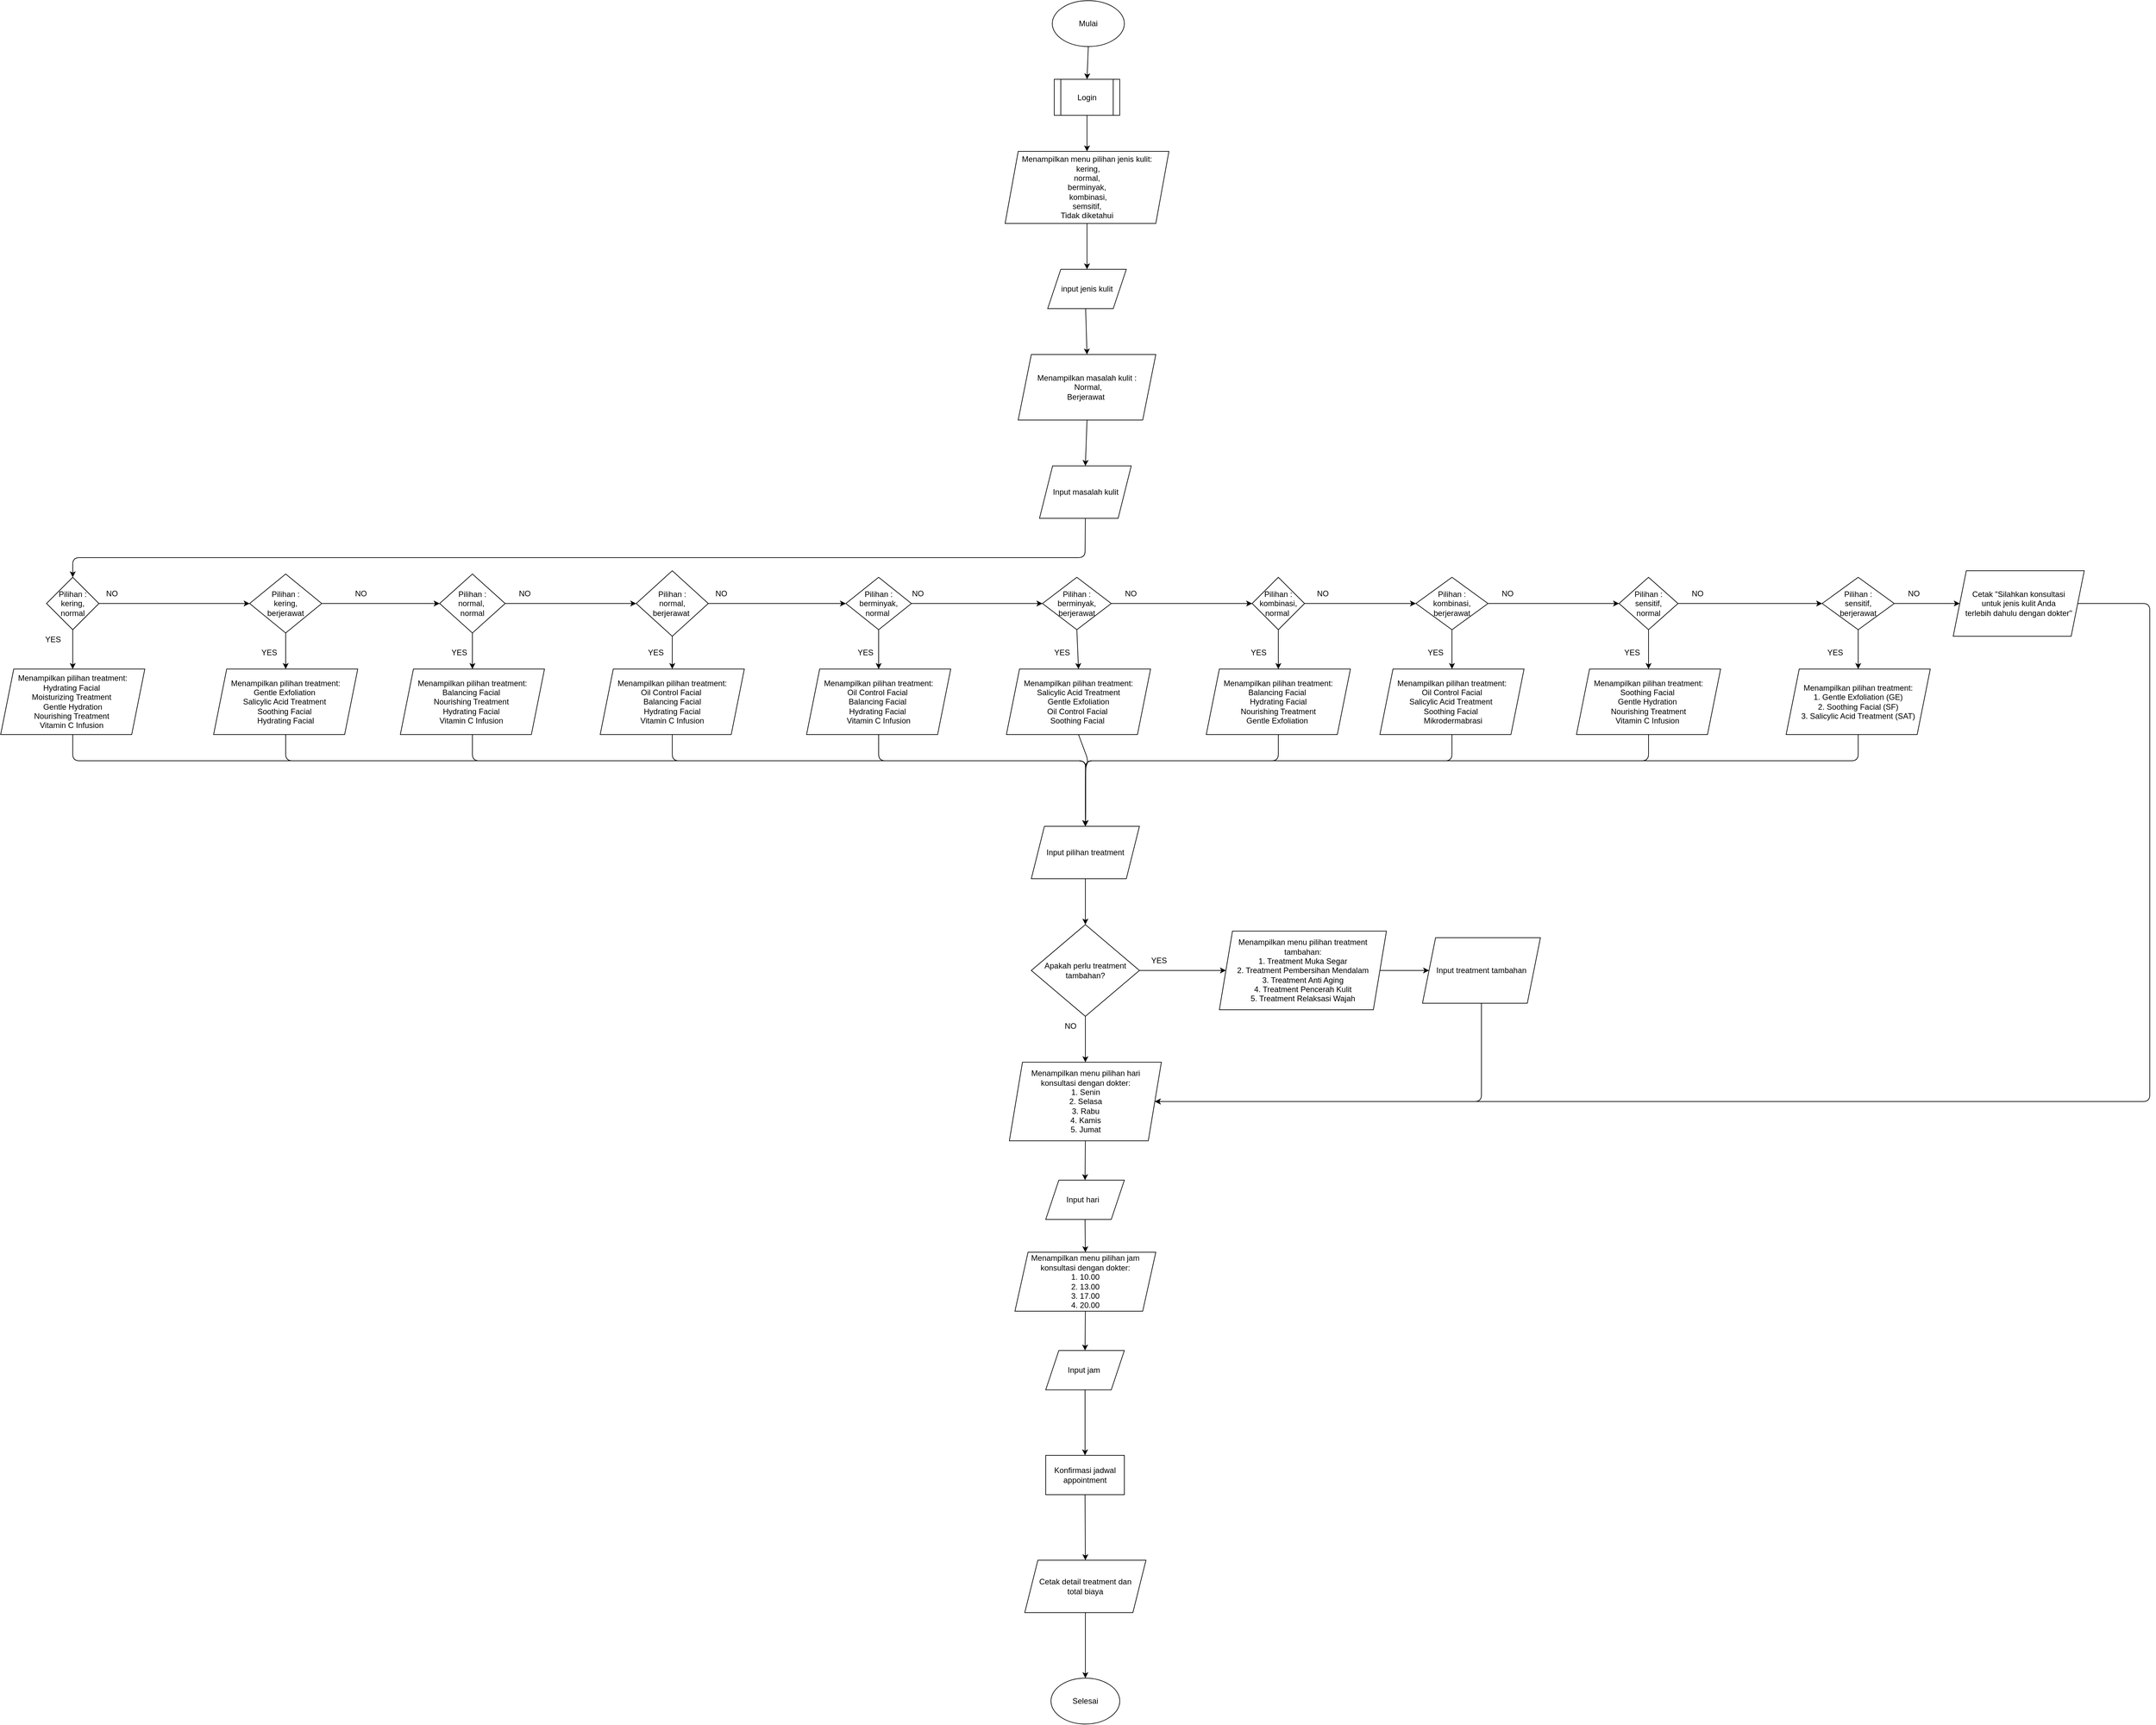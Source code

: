<mxfile>
    <diagram id="vIVNlftNlPXcxgAggGBh" name="Page-1">
        <mxGraphModel dx="2613" dy="1624" grid="1" gridSize="10" guides="1" tooltips="1" connect="1" arrows="1" fold="1" page="1" pageScale="1" pageWidth="850" pageHeight="1100" math="0" shadow="0">
            <root>
                <mxCell id="0"/>
                <mxCell id="1" parent="0"/>
                <mxCell id="2" style="edgeStyle=none;html=1;exitX=1;exitY=0.5;exitDx=0;exitDy=0;entryX=0;entryY=0.5;entryDx=0;entryDy=0;" edge="1" parent="1" source="67" target="69">
                    <mxGeometry relative="1" as="geometry"/>
                </mxCell>
                <mxCell id="3" style="edgeStyle=none;html=1;entryX=0.5;entryY=0;entryDx=0;entryDy=0;exitX=0.5;exitY=1;exitDx=0;exitDy=0;" edge="1" parent="1" target="5" source="110">
                    <mxGeometry relative="1" as="geometry">
                        <mxPoint x="430" y="-1010" as="sourcePoint"/>
                    </mxGeometry>
                </mxCell>
                <mxCell id="4" style="edgeStyle=none;html=1;exitX=0.5;exitY=1;exitDx=0;exitDy=0;entryX=0.5;entryY=0;entryDx=0;entryDy=0;" edge="1" parent="1" source="5" target="7">
                    <mxGeometry relative="1" as="geometry"/>
                </mxCell>
                <mxCell id="5" value="Login" style="shape=process;whiteSpace=wrap;html=1;backgroundOutline=1;" vertex="1" parent="1">
                    <mxGeometry x="378" y="-960" width="100" height="55" as="geometry"/>
                </mxCell>
                <mxCell id="6" style="edgeStyle=none;html=1;exitX=0.5;exitY=1;exitDx=0;exitDy=0;entryX=0.5;entryY=0;entryDx=0;entryDy=0;" edge="1" parent="1" source="7" target="9">
                    <mxGeometry relative="1" as="geometry"/>
                </mxCell>
                <mxCell id="7" value="Menampilkan menu pilihan jenis kulit:&lt;br&gt;&amp;nbsp;kering,&lt;br&gt;normal,&lt;br&gt;berminyak,&lt;br&gt;&amp;nbsp;kombinasi,&lt;br&gt;semsitif,&lt;br&gt;Tidak diketahui" style="shape=parallelogram;perimeter=parallelogramPerimeter;whiteSpace=wrap;html=1;fixedSize=1;" vertex="1" parent="1">
                    <mxGeometry x="303" y="-850" width="250" height="110" as="geometry"/>
                </mxCell>
                <mxCell id="8" style="edgeStyle=none;html=1;exitX=0.5;exitY=1;exitDx=0;exitDy=0;entryX=0.5;entryY=0;entryDx=0;entryDy=0;" edge="1" parent="1" source="9" target="11">
                    <mxGeometry relative="1" as="geometry">
                        <Array as="points">
                            <mxPoint x="425" y="-640"/>
                        </Array>
                        <mxPoint x="270" y="-550" as="targetPoint"/>
                    </mxGeometry>
                </mxCell>
                <mxCell id="9" value="input jenis kulit" style="shape=parallelogram;perimeter=parallelogramPerimeter;whiteSpace=wrap;html=1;fixedSize=1;" vertex="1" parent="1">
                    <mxGeometry x="368" y="-670" width="120" height="60" as="geometry"/>
                </mxCell>
                <mxCell id="10" style="edgeStyle=none;html=1;exitX=0.5;exitY=1;exitDx=0;exitDy=0;entryX=0.5;entryY=0;entryDx=0;entryDy=0;" edge="1" parent="1" source="11" target="13">
                    <mxGeometry relative="1" as="geometry"/>
                </mxCell>
                <mxCell id="11" value="Menampilkan masalah kulit :&lt;br&gt;&amp;nbsp;Normal,&lt;br&gt;Berjerawat&amp;nbsp;" style="shape=parallelogram;perimeter=parallelogramPerimeter;whiteSpace=wrap;html=1;fixedSize=1;" vertex="1" parent="1">
                    <mxGeometry x="323" y="-540" width="210" height="100" as="geometry"/>
                </mxCell>
                <mxCell id="12" style="edgeStyle=none;html=1;exitX=0.5;exitY=1;exitDx=0;exitDy=0;entryX=0.5;entryY=0;entryDx=0;entryDy=0;" edge="1" parent="1" source="13" target="16">
                    <mxGeometry relative="1" as="geometry">
                        <Array as="points">
                            <mxPoint x="425" y="-230"/>
                            <mxPoint x="-1120" y="-230"/>
                        </Array>
                    </mxGeometry>
                </mxCell>
                <mxCell id="13" value="Input masalah kulit" style="shape=parallelogram;perimeter=parallelogramPerimeter;whiteSpace=wrap;html=1;fixedSize=1;" vertex="1" parent="1">
                    <mxGeometry x="355.5" y="-370" width="140" height="80" as="geometry"/>
                </mxCell>
                <mxCell id="14" style="edgeStyle=none;html=1;exitX=0.5;exitY=1;exitDx=0;exitDy=0;entryX=0.5;entryY=0;entryDx=0;entryDy=0;" edge="1" parent="1" source="16" target="39">
                    <mxGeometry relative="1" as="geometry"/>
                </mxCell>
                <mxCell id="15" style="edgeStyle=none;html=1;exitX=1;exitY=0.5;exitDx=0;exitDy=0;entryX=0;entryY=0.5;entryDx=0;entryDy=0;" edge="1" parent="1" source="16" target="19">
                    <mxGeometry relative="1" as="geometry"/>
                </mxCell>
                <mxCell id="16" value="Pilihan :&lt;br&gt;kering,&lt;br&gt;normal" style="rhombus;whiteSpace=wrap;html=1;" vertex="1" parent="1">
                    <mxGeometry x="-1160" y="-200" width="80" height="80" as="geometry"/>
                </mxCell>
                <mxCell id="17" style="edgeStyle=none;html=1;exitX=0.5;exitY=1;exitDx=0;exitDy=0;entryX=0.5;entryY=0;entryDx=0;entryDy=0;" edge="1" parent="1" source="19" target="41">
                    <mxGeometry relative="1" as="geometry"/>
                </mxCell>
                <mxCell id="18" style="edgeStyle=none;html=1;exitX=1;exitY=0.5;exitDx=0;exitDy=0;entryX=0;entryY=0.5;entryDx=0;entryDy=0;" edge="1" parent="1" source="19" target="22">
                    <mxGeometry relative="1" as="geometry"/>
                </mxCell>
                <mxCell id="19" value="Pilihan :&lt;br&gt;kering,&lt;br&gt;berjerawat" style="rhombus;whiteSpace=wrap;html=1;" vertex="1" parent="1">
                    <mxGeometry x="-850" y="-205" width="110" height="90" as="geometry"/>
                </mxCell>
                <mxCell id="20" style="edgeStyle=none;html=1;exitX=0.5;exitY=1;exitDx=0;exitDy=0;entryX=0.5;entryY=0;entryDx=0;entryDy=0;" edge="1" parent="1" source="22" target="43">
                    <mxGeometry relative="1" as="geometry"/>
                </mxCell>
                <mxCell id="21" style="edgeStyle=none;html=1;exitX=1;exitY=0.5;exitDx=0;exitDy=0;entryX=0;entryY=0.5;entryDx=0;entryDy=0;" edge="1" parent="1" source="22" target="25">
                    <mxGeometry relative="1" as="geometry"/>
                </mxCell>
                <mxCell id="22" value="Pilihan :&lt;br&gt;normal,&amp;nbsp;&lt;br&gt;normal" style="rhombus;whiteSpace=wrap;html=1;" vertex="1" parent="1">
                    <mxGeometry x="-560" y="-205" width="100" height="90" as="geometry"/>
                </mxCell>
                <mxCell id="23" style="edgeStyle=none;html=1;exitX=0.5;exitY=1;exitDx=0;exitDy=0;entryX=0.5;entryY=0;entryDx=0;entryDy=0;" edge="1" parent="1" source="25" target="45">
                    <mxGeometry relative="1" as="geometry"/>
                </mxCell>
                <mxCell id="24" style="edgeStyle=none;html=1;exitX=1;exitY=0.5;exitDx=0;exitDy=0;entryX=0;entryY=0.5;entryDx=0;entryDy=0;" edge="1" parent="1" source="25" target="28">
                    <mxGeometry relative="1" as="geometry"/>
                </mxCell>
                <mxCell id="25" value="Pilihan :&lt;br&gt;normal,&lt;br&gt;berjerawat&amp;nbsp;" style="rhombus;whiteSpace=wrap;html=1;" vertex="1" parent="1">
                    <mxGeometry x="-260" y="-210" width="110" height="100" as="geometry"/>
                </mxCell>
                <mxCell id="26" style="edgeStyle=none;html=1;exitX=0.5;exitY=1;exitDx=0;exitDy=0;entryX=0.5;entryY=0;entryDx=0;entryDy=0;" edge="1" parent="1" source="28" target="47">
                    <mxGeometry relative="1" as="geometry"/>
                </mxCell>
                <mxCell id="27" style="edgeStyle=none;html=1;exitX=1;exitY=0.5;exitDx=0;exitDy=0;entryX=0;entryY=0.5;entryDx=0;entryDy=0;" edge="1" parent="1" source="28" target="37">
                    <mxGeometry relative="1" as="geometry"/>
                </mxCell>
                <mxCell id="28" value="Pilihan :&lt;br&gt;berminyak,&lt;br&gt;normal&amp;nbsp;" style="rhombus;whiteSpace=wrap;html=1;" vertex="1" parent="1">
                    <mxGeometry x="60" y="-200" width="100" height="80" as="geometry"/>
                </mxCell>
                <mxCell id="29" style="edgeStyle=none;html=1;exitX=0.5;exitY=1;exitDx=0;exitDy=0;entryX=0.5;entryY=0;entryDx=0;entryDy=0;" edge="1" parent="1" source="31" target="51">
                    <mxGeometry relative="1" as="geometry"/>
                </mxCell>
                <mxCell id="30" style="edgeStyle=none;html=1;exitX=1;exitY=0.5;exitDx=0;exitDy=0;entryX=0;entryY=0.5;entryDx=0;entryDy=0;" edge="1" parent="1" source="31" target="34">
                    <mxGeometry relative="1" as="geometry"/>
                </mxCell>
                <mxCell id="31" value="Pilihan :&lt;br&gt;kombinasi,&lt;br&gt;normal&amp;nbsp;" style="rhombus;whiteSpace=wrap;html=1;" vertex="1" parent="1">
                    <mxGeometry x="680" y="-200" width="80" height="80" as="geometry"/>
                </mxCell>
                <mxCell id="32" style="edgeStyle=none;html=1;exitX=0.5;exitY=1;exitDx=0;exitDy=0;entryX=0.5;entryY=0;entryDx=0;entryDy=0;" edge="1" parent="1" source="34" target="59">
                    <mxGeometry relative="1" as="geometry"/>
                </mxCell>
                <mxCell id="33" style="edgeStyle=none;html=1;exitX=1;exitY=0.5;exitDx=0;exitDy=0;entryX=0;entryY=0.5;entryDx=0;entryDy=0;" edge="1" parent="1" source="34" target="54">
                    <mxGeometry relative="1" as="geometry"/>
                </mxCell>
                <mxCell id="34" value="Pilihan :&lt;br&gt;kombinasi,&lt;br&gt;berjerawat" style="rhombus;whiteSpace=wrap;html=1;" vertex="1" parent="1">
                    <mxGeometry x="930" y="-200" width="110" height="80" as="geometry"/>
                </mxCell>
                <mxCell id="35" style="edgeStyle=none;html=1;exitX=0.5;exitY=1;exitDx=0;exitDy=0;entryX=0.5;entryY=0;entryDx=0;entryDy=0;" edge="1" parent="1" source="37" target="49">
                    <mxGeometry relative="1" as="geometry"/>
                </mxCell>
                <mxCell id="36" style="edgeStyle=none;html=1;exitX=1;exitY=0.5;exitDx=0;exitDy=0;entryX=0;entryY=0.5;entryDx=0;entryDy=0;" edge="1" parent="1" source="37" target="31">
                    <mxGeometry relative="1" as="geometry"/>
                </mxCell>
                <mxCell id="37" value="Pilihan :&lt;br&gt;berminyak,&lt;br&gt;berjerawat" style="rhombus;whiteSpace=wrap;html=1;" vertex="1" parent="1">
                    <mxGeometry x="360" y="-200" width="105" height="80" as="geometry"/>
                </mxCell>
                <mxCell id="38" style="edgeStyle=none;html=1;exitX=0.5;exitY=1;exitDx=0;exitDy=0;entryX=0.5;entryY=0;entryDx=0;entryDy=0;" edge="1" parent="1" source="39" target="65">
                    <mxGeometry relative="1" as="geometry">
                        <Array as="points">
                            <mxPoint x="-1120" y="80"/>
                            <mxPoint x="426" y="80"/>
                        </Array>
                    </mxGeometry>
                </mxCell>
                <mxCell id="39" value="Menampilkan pilihan treatment:&lt;br&gt;Hydrating Facial&amp;nbsp;&lt;br&gt;Moisturizing Treatment&amp;nbsp;&lt;br&gt;Gentle Hydration&lt;br&gt;Nourishing Treatment&amp;nbsp;&lt;br&gt;Vitamin C Infusion&amp;nbsp;" style="shape=parallelogram;perimeter=parallelogramPerimeter;whiteSpace=wrap;html=1;fixedSize=1;" vertex="1" parent="1">
                    <mxGeometry x="-1230" y="-60" width="220" height="100" as="geometry"/>
                </mxCell>
                <mxCell id="40" style="edgeStyle=none;html=1;exitX=0.5;exitY=1;exitDx=0;exitDy=0;entryX=0.5;entryY=0;entryDx=0;entryDy=0;" edge="1" parent="1" source="41" target="65">
                    <mxGeometry relative="1" as="geometry">
                        <Array as="points">
                            <mxPoint x="-795" y="80"/>
                            <mxPoint x="426" y="80"/>
                        </Array>
                    </mxGeometry>
                </mxCell>
                <mxCell id="41" value="Menampilkan pilihan treatment:&lt;br&gt;Gentle Exfoliation&amp;nbsp;&lt;br&gt;Salicylic Acid Treatment&amp;nbsp;&lt;br&gt;Soothing Facial&amp;nbsp;&lt;br&gt;Hydrating Facial" style="shape=parallelogram;perimeter=parallelogramPerimeter;whiteSpace=wrap;html=1;fixedSize=1;" vertex="1" parent="1">
                    <mxGeometry x="-905" y="-60" width="220" height="100" as="geometry"/>
                </mxCell>
                <mxCell id="42" style="edgeStyle=none;html=1;exitX=0.5;exitY=1;exitDx=0;exitDy=0;entryX=0.5;entryY=0;entryDx=0;entryDy=0;" edge="1" parent="1" source="43" target="65">
                    <mxGeometry relative="1" as="geometry">
                        <Array as="points">
                            <mxPoint x="-510" y="80"/>
                            <mxPoint x="426" y="80"/>
                        </Array>
                    </mxGeometry>
                </mxCell>
                <mxCell id="43" value="Menampilkan pilihan treatment:&lt;br&gt;Balancing Facial&amp;nbsp;&lt;br&gt;Nourishing Treatment&amp;nbsp;&lt;br&gt;Hydrating Facial&amp;nbsp;&lt;br&gt;Vitamin C Infusion&amp;nbsp;" style="shape=parallelogram;perimeter=parallelogramPerimeter;whiteSpace=wrap;html=1;fixedSize=1;" vertex="1" parent="1">
                    <mxGeometry x="-620" y="-60" width="220" height="100" as="geometry"/>
                </mxCell>
                <mxCell id="44" style="edgeStyle=none;html=1;exitX=0.5;exitY=1;exitDx=0;exitDy=0;entryX=0.5;entryY=0;entryDx=0;entryDy=0;" edge="1" parent="1" source="45" target="65">
                    <mxGeometry relative="1" as="geometry">
                        <Array as="points">
                            <mxPoint x="-205" y="80"/>
                            <mxPoint x="426" y="80"/>
                        </Array>
                    </mxGeometry>
                </mxCell>
                <mxCell id="45" value="Menampilkan pilihan treatment:&lt;br&gt;Oil Control Facial&amp;nbsp;&lt;br&gt;&amp;nbsp;Balancing Facial&amp;nbsp;&lt;br&gt;Hydrating Facial&lt;br&gt;&amp;nbsp;Vitamin C Infusion&amp;nbsp;" style="shape=parallelogram;perimeter=parallelogramPerimeter;whiteSpace=wrap;html=1;fixedSize=1;" vertex="1" parent="1">
                    <mxGeometry x="-315" y="-60" width="220" height="100" as="geometry"/>
                </mxCell>
                <mxCell id="46" style="edgeStyle=none;html=1;exitX=0.5;exitY=1;exitDx=0;exitDy=0;entryX=0.5;entryY=0;entryDx=0;entryDy=0;" edge="1" parent="1" source="47" target="65">
                    <mxGeometry relative="1" as="geometry">
                        <Array as="points">
                            <mxPoint x="110" y="80"/>
                            <mxPoint x="426" y="80"/>
                        </Array>
                    </mxGeometry>
                </mxCell>
                <mxCell id="47" value="Menampilkan pilihan treatment:&lt;br&gt;Oil Control Facial&amp;nbsp;&lt;br&gt;Balancing Facial&amp;nbsp;&lt;br&gt;Hydrating Facial&amp;nbsp;&lt;br&gt;&amp;nbsp;Vitamin C Infusion&amp;nbsp;" style="shape=parallelogram;perimeter=parallelogramPerimeter;whiteSpace=wrap;html=1;fixedSize=1;" vertex="1" parent="1">
                    <mxGeometry y="-60" width="220" height="100" as="geometry"/>
                </mxCell>
                <mxCell id="48" style="edgeStyle=none;html=1;entryX=0.5;entryY=0;entryDx=0;entryDy=0;" edge="1" parent="1" target="65">
                    <mxGeometry relative="1" as="geometry">
                        <mxPoint x="415" y="40" as="sourcePoint"/>
                        <Array as="points">
                            <mxPoint x="430" y="80"/>
                            <mxPoint x="426" y="90"/>
                            <mxPoint x="426" y="130"/>
                        </Array>
                    </mxGeometry>
                </mxCell>
                <mxCell id="49" value="Menampilkan pilihan treatment:&lt;br&gt;Salicylic Acid Treatment&lt;br&gt;Gentle Exfoliation&lt;br&gt;Oil Control Facial&amp;nbsp;&lt;br&gt;Soothing Facial&amp;nbsp;" style="shape=parallelogram;perimeter=parallelogramPerimeter;whiteSpace=wrap;html=1;fixedSize=1;" vertex="1" parent="1">
                    <mxGeometry x="305" y="-60" width="220" height="100" as="geometry"/>
                </mxCell>
                <mxCell id="50" style="edgeStyle=none;html=1;exitX=0.5;exitY=1;exitDx=0;exitDy=0;entryX=0.5;entryY=0;entryDx=0;entryDy=0;" edge="1" parent="1" source="51" target="65">
                    <mxGeometry relative="1" as="geometry">
                        <Array as="points">
                            <mxPoint x="720" y="80"/>
                            <mxPoint x="426" y="80"/>
                        </Array>
                    </mxGeometry>
                </mxCell>
                <mxCell id="51" value="Menampilkan pilihan treatment:&lt;br&gt;Balancing Facial&amp;nbsp;&lt;br&gt;&amp;nbsp;Hydrating Facial&amp;nbsp;&lt;br&gt;Nourishing Treatment&lt;br&gt;Gentle Exfoliation&amp;nbsp;" style="shape=parallelogram;perimeter=parallelogramPerimeter;whiteSpace=wrap;html=1;fixedSize=1;" vertex="1" parent="1">
                    <mxGeometry x="610" y="-60" width="220" height="100" as="geometry"/>
                </mxCell>
                <mxCell id="52" style="edgeStyle=none;html=1;exitX=0.5;exitY=1;exitDx=0;exitDy=0;entryX=0.5;entryY=0;entryDx=0;entryDy=0;" edge="1" parent="1" source="54" target="61">
                    <mxGeometry relative="1" as="geometry"/>
                </mxCell>
                <mxCell id="53" style="edgeStyle=none;html=1;exitX=1;exitY=0.5;exitDx=0;exitDy=0;entryX=0;entryY=0.5;entryDx=0;entryDy=0;" edge="1" parent="1" source="54" target="57">
                    <mxGeometry relative="1" as="geometry"/>
                </mxCell>
                <mxCell id="54" value="Pilihan :&lt;br&gt;sensitif,&lt;br&gt;normal" style="rhombus;whiteSpace=wrap;html=1;" vertex="1" parent="1">
                    <mxGeometry x="1240" y="-200" width="90" height="80" as="geometry"/>
                </mxCell>
                <mxCell id="55" style="edgeStyle=none;html=1;exitX=0.5;exitY=1;exitDx=0;exitDy=0;entryX=0.5;entryY=0;entryDx=0;entryDy=0;" edge="1" parent="1" source="57" target="63">
                    <mxGeometry relative="1" as="geometry"/>
                </mxCell>
                <mxCell id="56" style="edgeStyle=none;html=1;exitX=1;exitY=0.5;exitDx=0;exitDy=0;entryX=0;entryY=0.5;entryDx=0;entryDy=0;" edge="1" parent="1" source="57" target="86">
                    <mxGeometry relative="1" as="geometry"/>
                </mxCell>
                <mxCell id="57" value="Pilihan :&lt;br&gt;sensitif,&lt;br&gt;berjerawat" style="rhombus;whiteSpace=wrap;html=1;" vertex="1" parent="1">
                    <mxGeometry x="1550" y="-200" width="110" height="80" as="geometry"/>
                </mxCell>
                <mxCell id="58" style="edgeStyle=none;html=1;exitX=0.5;exitY=1;exitDx=0;exitDy=0;entryX=0.5;entryY=0;entryDx=0;entryDy=0;" edge="1" parent="1" source="59" target="65">
                    <mxGeometry relative="1" as="geometry">
                        <Array as="points">
                            <mxPoint x="985" y="80"/>
                            <mxPoint x="426" y="80"/>
                        </Array>
                    </mxGeometry>
                </mxCell>
                <mxCell id="59" value="Menampilkan pilihan treatment:&lt;br&gt;Oil Control Facial&lt;br&gt;Salicylic Acid Treatment&amp;nbsp;&lt;br&gt;Soothing Facial&amp;nbsp;&lt;br&gt;&amp;nbsp;Mikrodermabrasi" style="shape=parallelogram;perimeter=parallelogramPerimeter;whiteSpace=wrap;html=1;fixedSize=1;" vertex="1" parent="1">
                    <mxGeometry x="875" y="-60" width="220" height="100" as="geometry"/>
                </mxCell>
                <mxCell id="60" style="edgeStyle=none;html=1;exitX=0.5;exitY=1;exitDx=0;exitDy=0;entryX=0.5;entryY=0;entryDx=0;entryDy=0;" edge="1" parent="1" source="61" target="65">
                    <mxGeometry relative="1" as="geometry">
                        <Array as="points">
                            <mxPoint x="1285" y="80"/>
                            <mxPoint x="426" y="80"/>
                        </Array>
                    </mxGeometry>
                </mxCell>
                <mxCell id="61" value="Menampilkan pilihan treatment:&lt;br&gt;Soothing Facial&amp;nbsp;&lt;br&gt;Gentle Hydration&amp;nbsp;&lt;br&gt;&amp;nbsp;Nourishing Treatment&amp;nbsp;&lt;br&gt;Vitamin C Infusion&amp;nbsp;" style="shape=parallelogram;perimeter=parallelogramPerimeter;whiteSpace=wrap;html=1;fixedSize=1;" vertex="1" parent="1">
                    <mxGeometry x="1175" y="-60" width="220" height="100" as="geometry"/>
                </mxCell>
                <mxCell id="62" style="edgeStyle=none;html=1;exitX=0.5;exitY=1;exitDx=0;exitDy=0;entryX=0.5;entryY=0;entryDx=0;entryDy=0;" edge="1" parent="1" source="63" target="65">
                    <mxGeometry relative="1" as="geometry">
                        <Array as="points">
                            <mxPoint x="1605" y="80"/>
                            <mxPoint x="426" y="80"/>
                        </Array>
                    </mxGeometry>
                </mxCell>
                <mxCell id="63" value="Menampilkan pilihan treatment:&lt;br&gt;1. Gentle Exfoliation (GE)&lt;br&gt;2. Soothing Facial (SF)&lt;br&gt;3. Salicylic Acid Treatment (SAT)" style="shape=parallelogram;perimeter=parallelogramPerimeter;whiteSpace=wrap;html=1;fixedSize=1;" vertex="1" parent="1">
                    <mxGeometry x="1495" y="-60" width="220" height="100" as="geometry"/>
                </mxCell>
                <mxCell id="64" style="edgeStyle=none;html=1;exitX=0.5;exitY=1;exitDx=0;exitDy=0;entryX=0.5;entryY=0;entryDx=0;entryDy=0;" edge="1" parent="1" source="65" target="67">
                    <mxGeometry relative="1" as="geometry"/>
                </mxCell>
                <mxCell id="65" value="Input pilihan treatment" style="shape=parallelogram;perimeter=parallelogramPerimeter;whiteSpace=wrap;html=1;fixedSize=1;" vertex="1" parent="1">
                    <mxGeometry x="343" y="180" width="165" height="80" as="geometry"/>
                </mxCell>
                <mxCell id="66" style="edgeStyle=none;html=1;exitX=0.5;exitY=1;exitDx=0;exitDy=0;entryX=0.5;entryY=0;entryDx=0;entryDy=0;" edge="1" parent="1" source="67" target="71">
                    <mxGeometry relative="1" as="geometry"/>
                </mxCell>
                <mxCell id="67" value="Apakah perlu treatment tambahan?" style="rhombus;whiteSpace=wrap;html=1;" vertex="1" parent="1">
                    <mxGeometry x="343" y="330" width="165" height="140" as="geometry"/>
                </mxCell>
                <mxCell id="68" style="edgeStyle=none;html=1;exitX=0.5;exitY=1;exitDx=0;exitDy=0;entryX=1;entryY=0.5;entryDx=0;entryDy=0;" edge="1" parent="1" source="107" target="71">
                    <mxGeometry relative="1" as="geometry">
                        <Array as="points">
                            <mxPoint x="1030" y="600"/>
                        </Array>
                    </mxGeometry>
                </mxCell>
                <mxCell id="69" value="Menampilkan menu pilihan treatment tambahan:&lt;br&gt;1. Treatment Muka Segar&lt;br&gt;2. Treatment Pembersihan Mendalam&lt;br&gt;3. Treatment Anti Aging&lt;br&gt;4. Treatment Pencerah Kulit&lt;br&gt;5. Treatment Relaksasi Wajah" style="shape=parallelogram;perimeter=parallelogramPerimeter;whiteSpace=wrap;html=1;fixedSize=1;" vertex="1" parent="1">
                    <mxGeometry x="630" y="340" width="255" height="120" as="geometry"/>
                </mxCell>
                <mxCell id="70" style="edgeStyle=none;html=1;exitX=0.5;exitY=1;exitDx=0;exitDy=0;entryX=0.5;entryY=0;entryDx=0;entryDy=0;" edge="1" parent="1" source="71" target="73">
                    <mxGeometry relative="1" as="geometry"/>
                </mxCell>
                <mxCell id="71" value="Menampilkan menu pilihan hari &lt;br&gt;konsultasi dengan dokter:&lt;br&gt;1. Senin&lt;br&gt;2. Selasa&lt;br&gt;3. Rabu&lt;br&gt;4. Kamis&lt;br&gt;5. Jumat" style="shape=parallelogram;perimeter=parallelogramPerimeter;whiteSpace=wrap;html=1;fixedSize=1;" vertex="1" parent="1">
                    <mxGeometry x="309.5" y="540" width="232" height="120" as="geometry"/>
                </mxCell>
                <mxCell id="72" style="edgeStyle=none;html=1;exitX=0.5;exitY=1;exitDx=0;exitDy=0;entryX=0.5;entryY=0;entryDx=0;entryDy=0;" edge="1" parent="1" source="73" target="75">
                    <mxGeometry relative="1" as="geometry"/>
                </mxCell>
                <mxCell id="73" value="Input hari&amp;nbsp;&amp;nbsp;" style="shape=parallelogram;perimeter=parallelogramPerimeter;whiteSpace=wrap;html=1;fixedSize=1;" vertex="1" parent="1">
                    <mxGeometry x="365" y="720" width="120" height="60" as="geometry"/>
                </mxCell>
                <mxCell id="74" style="edgeStyle=none;html=1;exitX=0.5;exitY=1;exitDx=0;exitDy=0;entryX=0.5;entryY=0;entryDx=0;entryDy=0;" edge="1" parent="1" source="75" target="76">
                    <mxGeometry relative="1" as="geometry"/>
                </mxCell>
                <mxCell id="75" value="Menampilkan menu pilihan jam konsultasi dengan dokter:&lt;br&gt;1. 10.00&lt;br&gt;2. 13.00&lt;br&gt;3. 17.00&lt;br&gt;4. 20.00" style="shape=parallelogram;perimeter=parallelogramPerimeter;whiteSpace=wrap;html=1;fixedSize=1;" vertex="1" parent="1">
                    <mxGeometry x="318" y="830" width="215" height="90" as="geometry"/>
                </mxCell>
                <mxCell id="76" value="Input jam&amp;nbsp;" style="shape=parallelogram;perimeter=parallelogramPerimeter;whiteSpace=wrap;html=1;fixedSize=1;" vertex="1" parent="1">
                    <mxGeometry x="365" y="980" width="120" height="60" as="geometry"/>
                </mxCell>
                <mxCell id="77" style="edgeStyle=none;html=1;exitX=0.5;exitY=1;exitDx=0;exitDy=0;entryX=0.5;entryY=0;entryDx=0;entryDy=0;" edge="1" parent="1" source="76" target="79">
                    <mxGeometry relative="1" as="geometry">
                        <mxPoint x="425.5" y="1220" as="sourcePoint"/>
                    </mxGeometry>
                </mxCell>
                <mxCell id="78" style="edgeStyle=none;html=1;exitX=0.5;exitY=1;exitDx=0;exitDy=0;entryX=0.5;entryY=0;entryDx=0;entryDy=0;" edge="1" parent="1" source="79" target="81">
                    <mxGeometry relative="1" as="geometry">
                        <mxPoint x="425" y="1430" as="targetPoint"/>
                    </mxGeometry>
                </mxCell>
                <mxCell id="79" value="Konfirmasi jadwal appointment" style="rounded=0;whiteSpace=wrap;html=1;" vertex="1" parent="1">
                    <mxGeometry x="365" y="1140" width="120" height="60" as="geometry"/>
                </mxCell>
                <mxCell id="80" style="edgeStyle=none;html=1;exitX=0.5;exitY=1;exitDx=0;exitDy=0;entryX=0.5;entryY=0;entryDx=0;entryDy=0;" edge="1" parent="1" source="81" target="82">
                    <mxGeometry relative="1" as="geometry"/>
                </mxCell>
                <mxCell id="81" value="Cetak detail treatment dan &lt;br&gt;total biaya" style="shape=parallelogram;perimeter=parallelogramPerimeter;whiteSpace=wrap;html=1;fixedSize=1;" vertex="1" parent="1">
                    <mxGeometry x="333" y="1300" width="185" height="80" as="geometry"/>
                </mxCell>
                <mxCell id="82" value="Selesai" style="ellipse;whiteSpace=wrap;html=1;" vertex="1" parent="1">
                    <mxGeometry x="373" y="1480" width="105" height="70" as="geometry"/>
                </mxCell>
                <mxCell id="83" value="NO" style="text;html=1;strokeColor=none;fillColor=none;align=center;verticalAlign=middle;whiteSpace=wrap;rounded=0;" vertex="1" parent="1">
                    <mxGeometry x="-710" y="-190" width="60" height="30" as="geometry"/>
                </mxCell>
                <mxCell id="84" value="NO" style="text;html=1;strokeColor=none;fillColor=none;align=center;verticalAlign=middle;whiteSpace=wrap;rounded=0;" vertex="1" parent="1">
                    <mxGeometry x="140" y="-190" width="60" height="30" as="geometry"/>
                </mxCell>
                <mxCell id="85" style="edgeStyle=none;html=1;exitX=1;exitY=0.5;exitDx=0;exitDy=0;entryX=1;entryY=0.5;entryDx=0;entryDy=0;" edge="1" parent="1" source="86" target="71">
                    <mxGeometry relative="1" as="geometry">
                        <mxPoint x="1760" y="560" as="targetPoint"/>
                        <Array as="points">
                            <mxPoint x="2050" y="-160"/>
                            <mxPoint x="2050" y="600"/>
                        </Array>
                    </mxGeometry>
                </mxCell>
                <mxCell id="86" value="Cetak &quot;Silahkan konsultasi &lt;br&gt;untuk jenis kulit Anda&lt;br&gt;terlebih dahulu dengan dokter&quot;" style="shape=parallelogram;perimeter=parallelogramPerimeter;whiteSpace=wrap;html=1;fixedSize=1;" vertex="1" parent="1">
                    <mxGeometry x="1750" y="-210" width="200" height="100" as="geometry"/>
                </mxCell>
                <mxCell id="87" value="NO" style="text;html=1;strokeColor=none;fillColor=none;align=center;verticalAlign=middle;whiteSpace=wrap;rounded=0;" vertex="1" parent="1">
                    <mxGeometry x="-160" y="-190" width="60" height="30" as="geometry"/>
                </mxCell>
                <mxCell id="88" value="NO" style="text;html=1;strokeColor=none;fillColor=none;align=center;verticalAlign=middle;whiteSpace=wrap;rounded=0;" vertex="1" parent="1">
                    <mxGeometry x="-1090" y="-190" width="60" height="30" as="geometry"/>
                </mxCell>
                <mxCell id="89" value="NO" style="text;html=1;strokeColor=none;fillColor=none;align=center;verticalAlign=middle;whiteSpace=wrap;rounded=0;" vertex="1" parent="1">
                    <mxGeometry x="757.51" y="-190" width="60" height="30" as="geometry"/>
                </mxCell>
                <mxCell id="90" value="NO" style="text;html=1;strokeColor=none;fillColor=none;align=center;verticalAlign=middle;whiteSpace=wrap;rounded=0;" vertex="1" parent="1">
                    <mxGeometry x="465" y="-190" width="60" height="30" as="geometry"/>
                </mxCell>
                <mxCell id="91" value="NO" style="text;html=1;strokeColor=none;fillColor=none;align=center;verticalAlign=middle;whiteSpace=wrap;rounded=0;" vertex="1" parent="1">
                    <mxGeometry x="1040" y="-190" width="60" height="30" as="geometry"/>
                </mxCell>
                <mxCell id="92" value="NO" style="text;html=1;strokeColor=none;fillColor=none;align=center;verticalAlign=middle;whiteSpace=wrap;rounded=0;" vertex="1" parent="1">
                    <mxGeometry x="-460" y="-190" width="60" height="30" as="geometry"/>
                </mxCell>
                <mxCell id="93" value="NO" style="text;html=1;strokeColor=none;fillColor=none;align=center;verticalAlign=middle;whiteSpace=wrap;rounded=0;" vertex="1" parent="1">
                    <mxGeometry x="1330" y="-190" width="60" height="30" as="geometry"/>
                </mxCell>
                <mxCell id="94" value="NO" style="text;html=1;strokeColor=none;fillColor=none;align=center;verticalAlign=middle;whiteSpace=wrap;rounded=0;" vertex="1" parent="1">
                    <mxGeometry x="373" y="470" width="60" height="30" as="geometry"/>
                </mxCell>
                <mxCell id="95" value="YES" style="text;html=1;strokeColor=none;fillColor=none;align=center;verticalAlign=middle;whiteSpace=wrap;rounded=0;" vertex="1" parent="1">
                    <mxGeometry x="508" y="370" width="60" height="30" as="geometry"/>
                </mxCell>
                <mxCell id="96" value="YES" style="text;html=1;strokeColor=none;fillColor=none;align=center;verticalAlign=middle;whiteSpace=wrap;rounded=0;" vertex="1" parent="1">
                    <mxGeometry x="360" y="-100" width="60" height="30" as="geometry"/>
                </mxCell>
                <mxCell id="97" value="YES" style="text;html=1;strokeColor=none;fillColor=none;align=center;verticalAlign=middle;whiteSpace=wrap;rounded=0;" vertex="1" parent="1">
                    <mxGeometry x="-260" y="-100" width="60" height="30" as="geometry"/>
                </mxCell>
                <mxCell id="98" value="YES" style="text;html=1;strokeColor=none;fillColor=none;align=center;verticalAlign=middle;whiteSpace=wrap;rounded=0;" vertex="1" parent="1">
                    <mxGeometry x="60" y="-100" width="60" height="30" as="geometry"/>
                </mxCell>
                <mxCell id="99" value="YES" style="text;html=1;strokeColor=none;fillColor=none;align=center;verticalAlign=middle;whiteSpace=wrap;rounded=0;" vertex="1" parent="1">
                    <mxGeometry x="-850" y="-100" width="60" height="30" as="geometry"/>
                </mxCell>
                <mxCell id="100" value="YES" style="text;html=1;strokeColor=none;fillColor=none;align=center;verticalAlign=middle;whiteSpace=wrap;rounded=0;" vertex="1" parent="1">
                    <mxGeometry x="-560" y="-100" width="60" height="30" as="geometry"/>
                </mxCell>
                <mxCell id="101" value="YES" style="text;html=1;strokeColor=none;fillColor=none;align=center;verticalAlign=middle;whiteSpace=wrap;rounded=0;" vertex="1" parent="1">
                    <mxGeometry x="-1180" y="-120" width="60" height="30" as="geometry"/>
                </mxCell>
                <mxCell id="102" value="YES" style="text;html=1;strokeColor=none;fillColor=none;align=center;verticalAlign=middle;whiteSpace=wrap;rounded=0;" vertex="1" parent="1">
                    <mxGeometry x="1230" y="-100" width="60" height="30" as="geometry"/>
                </mxCell>
                <mxCell id="103" value="YES" style="text;html=1;strokeColor=none;fillColor=none;align=center;verticalAlign=middle;whiteSpace=wrap;rounded=0;" vertex="1" parent="1">
                    <mxGeometry x="930" y="-100" width="60" height="30" as="geometry"/>
                </mxCell>
                <mxCell id="104" value="YES" style="text;html=1;strokeColor=none;fillColor=none;align=center;verticalAlign=middle;whiteSpace=wrap;rounded=0;" vertex="1" parent="1">
                    <mxGeometry x="660" y="-100" width="60" height="30" as="geometry"/>
                </mxCell>
                <mxCell id="105" value="YES" style="text;html=1;strokeColor=none;fillColor=none;align=center;verticalAlign=middle;whiteSpace=wrap;rounded=0;" vertex="1" parent="1">
                    <mxGeometry x="1540" y="-100" width="60" height="30" as="geometry"/>
                </mxCell>
                <mxCell id="106" value="" style="endArrow=classic;html=1;exitX=1;exitY=0.5;exitDx=0;exitDy=0;entryX=0;entryY=0.5;entryDx=0;entryDy=0;" edge="1" parent="1" source="69" target="107">
                    <mxGeometry width="50" height="50" relative="1" as="geometry">
                        <mxPoint x="580" y="460" as="sourcePoint"/>
                        <mxPoint x="940" y="400" as="targetPoint"/>
                    </mxGeometry>
                </mxCell>
                <mxCell id="107" value="Input treatment tambahan" style="shape=parallelogram;perimeter=parallelogramPerimeter;whiteSpace=wrap;html=1;fixedSize=1;" vertex="1" parent="1">
                    <mxGeometry x="940" y="350" width="180" height="100" as="geometry"/>
                </mxCell>
                <mxCell id="108" value="NO" style="text;html=1;strokeColor=none;fillColor=none;align=center;verticalAlign=middle;whiteSpace=wrap;rounded=0;" vertex="1" parent="1">
                    <mxGeometry x="1660" y="-190" width="60" height="30" as="geometry"/>
                </mxCell>
                <mxCell id="110" value="Mulai" style="ellipse;whiteSpace=wrap;html=1;" vertex="1" parent="1">
                    <mxGeometry x="375" y="-1080" width="110" height="70" as="geometry"/>
                </mxCell>
            </root>
        </mxGraphModel>
    </diagram>
</mxfile>